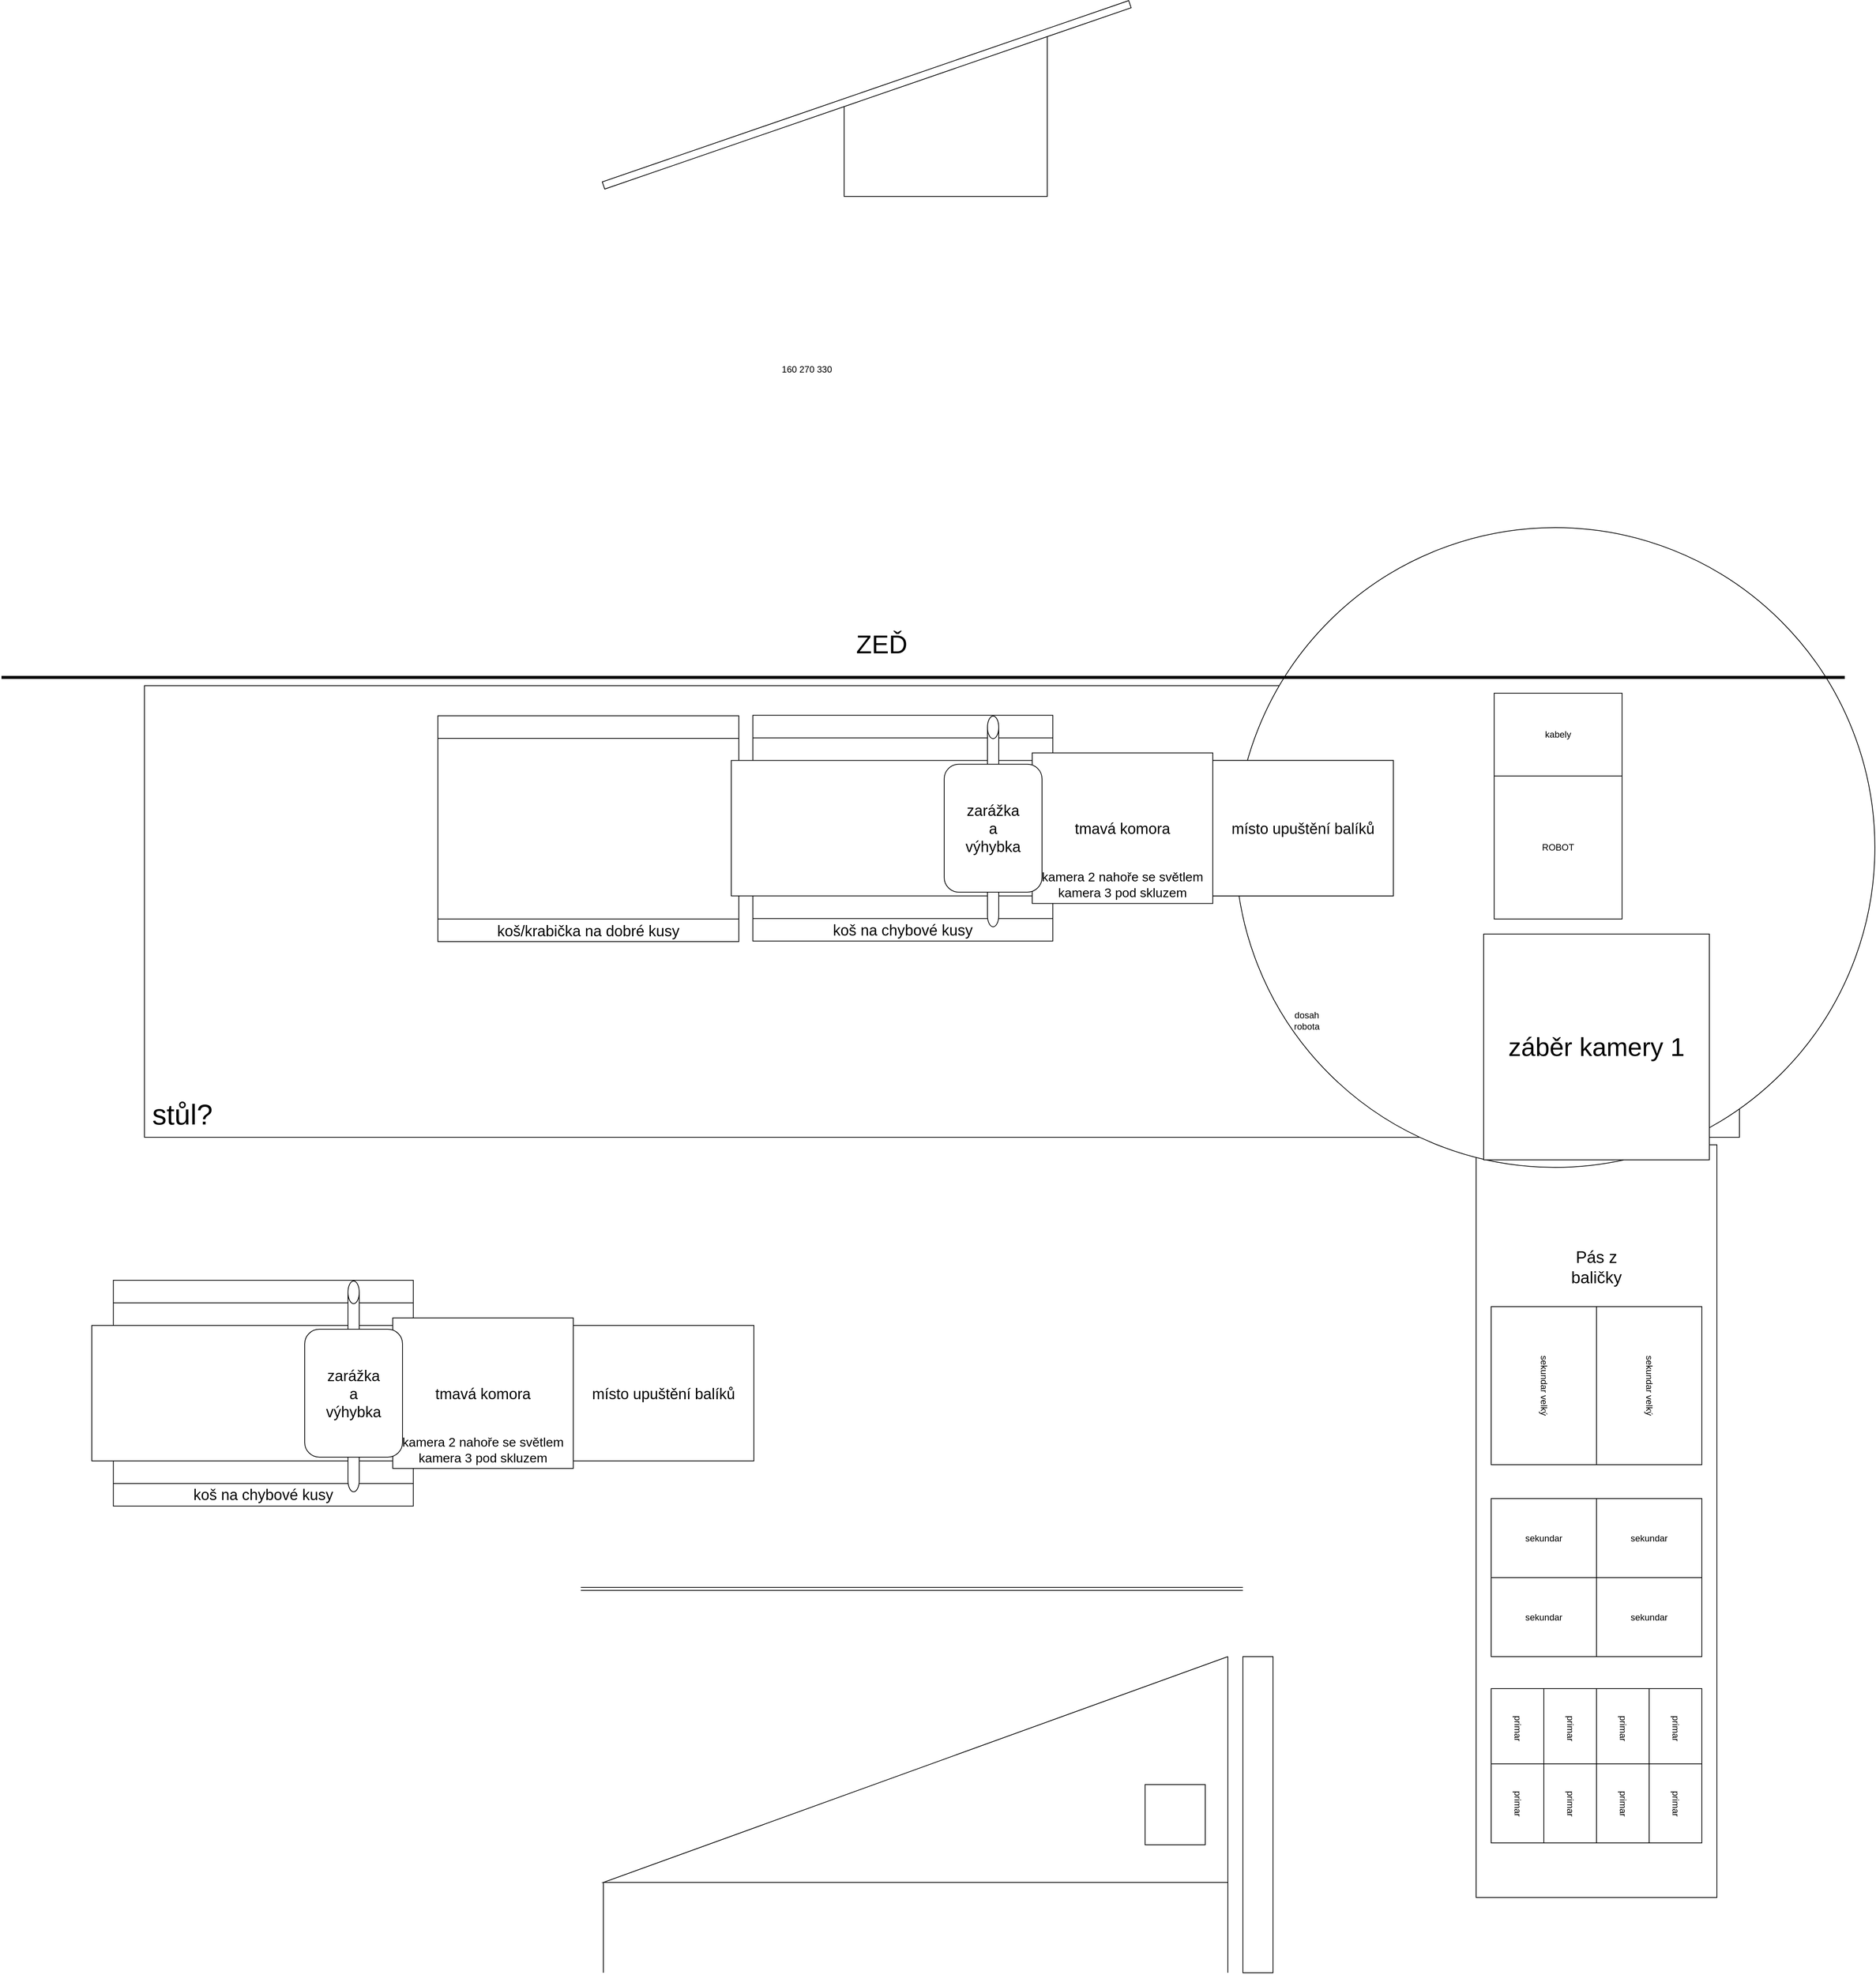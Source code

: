 <mxfile version="21.6.2" type="device">
  <diagram name="Stránka-1" id="gMQlxFLUS9q18lHNd00O">
    <mxGraphModel dx="5297" dy="3309" grid="1" gridSize="10" guides="1" tooltips="1" connect="1" arrows="1" fold="1" page="0" pageScale="1" pageWidth="827" pageHeight="1169" math="0" shadow="0">
      <root>
        <mxCell id="0" />
        <mxCell id="1" parent="0" />
        <mxCell id="EA2Wmdj7KJ3M2PFb7_P4-71" value="" style="shape=process;whiteSpace=wrap;html=1;backgroundOutline=1;rotation=90;labelPosition=center;verticalLabelPosition=middle;align=center;verticalAlign=middle;" vertex="1" parent="1">
          <mxGeometry x="-602" y="550.667" width="300" height="398.671" as="geometry" />
        </mxCell>
        <mxCell id="EA2Wmdj7KJ3M2PFb7_P4-70" value="koš na chybové kusy" style="text;html=1;strokeColor=none;fillColor=none;align=center;verticalAlign=middle;whiteSpace=wrap;rounded=0;fontSize=20;" vertex="1" parent="1">
          <mxGeometry x="-637" y="869.34" width="370" height="29.9" as="geometry" />
        </mxCell>
        <mxCell id="EA2Wmdj7KJ3M2PFb7_P4-13" value="" style="rounded=0;whiteSpace=wrap;html=1;" vertex="1" parent="1">
          <mxGeometry x="-610" y="-190" width="2120" height="600" as="geometry" />
        </mxCell>
        <mxCell id="EA2Wmdj7KJ3M2PFb7_P4-55" value="" style="group" vertex="1" connectable="0" parent="1">
          <mxGeometry x="-220" y="-150" width="400" height="300" as="geometry" />
        </mxCell>
        <mxCell id="EA2Wmdj7KJ3M2PFb7_P4-51" value="" style="shape=process;whiteSpace=wrap;html=1;backgroundOutline=1;rotation=90;labelPosition=center;verticalLabelPosition=middle;align=center;verticalAlign=middle;" vertex="1" parent="EA2Wmdj7KJ3M2PFb7_P4-55">
          <mxGeometry x="50" y="-50" width="300" height="400" as="geometry" />
        </mxCell>
        <mxCell id="EA2Wmdj7KJ3M2PFb7_P4-52" value="koš/krabička na dobré kusy" style="text;html=1;strokeColor=none;fillColor=none;align=center;verticalAlign=middle;whiteSpace=wrap;rounded=0;fontSize=20;" vertex="1" parent="EA2Wmdj7KJ3M2PFb7_P4-55">
          <mxGeometry x="15" y="270" width="370" height="30" as="geometry" />
        </mxCell>
        <mxCell id="EA2Wmdj7KJ3M2PFb7_P4-11" value="" style="rounded=0;whiteSpace=wrap;html=1;" vertex="1" parent="1">
          <mxGeometry x="1160" y="420" width="320" height="1000" as="geometry" />
        </mxCell>
        <mxCell id="EA2Wmdj7KJ3M2PFb7_P4-4" value="primar" style="rounded=0;whiteSpace=wrap;html=1;rotation=90;" vertex="1" parent="1">
          <mxGeometry x="1372.5" y="1160" width="105" height="70" as="geometry" />
        </mxCell>
        <mxCell id="EA2Wmdj7KJ3M2PFb7_P4-5" value="sekundar" style="rounded=0;whiteSpace=wrap;html=1;" vertex="1" parent="1">
          <mxGeometry x="1180" y="890" width="140" height="105" as="geometry" />
        </mxCell>
        <mxCell id="EA2Wmdj7KJ3M2PFb7_P4-7" value="sekundar velký" style="rounded=0;whiteSpace=wrap;html=1;rotation=90;" vertex="1" parent="1">
          <mxGeometry x="1285" y="670" width="210" height="140" as="geometry" />
        </mxCell>
        <mxCell id="EA2Wmdj7KJ3M2PFb7_P4-12" value="Pás z baličky" style="text;html=1;strokeColor=none;fillColor=none;align=center;verticalAlign=middle;whiteSpace=wrap;rounded=0;fontSize=22;" vertex="1" parent="1">
          <mxGeometry x="1255" y="535" width="130" height="95" as="geometry" />
        </mxCell>
        <mxCell id="EA2Wmdj7KJ3M2PFb7_P4-14" value="sekundar velký" style="rounded=0;whiteSpace=wrap;html=1;rotation=90;" vertex="1" parent="1">
          <mxGeometry x="1145" y="670" width="210" height="140" as="geometry" />
        </mxCell>
        <mxCell id="EA2Wmdj7KJ3M2PFb7_P4-15" value="sekundar" style="rounded=0;whiteSpace=wrap;html=1;" vertex="1" parent="1">
          <mxGeometry x="1180" y="995" width="140" height="105" as="geometry" />
        </mxCell>
        <mxCell id="EA2Wmdj7KJ3M2PFb7_P4-16" value="sekundar" style="rounded=0;whiteSpace=wrap;html=1;" vertex="1" parent="1">
          <mxGeometry x="1320" y="890" width="140" height="105" as="geometry" />
        </mxCell>
        <mxCell id="EA2Wmdj7KJ3M2PFb7_P4-17" value="sekundar" style="rounded=0;whiteSpace=wrap;html=1;" vertex="1" parent="1">
          <mxGeometry x="1320" y="995" width="140" height="105" as="geometry" />
        </mxCell>
        <mxCell id="EA2Wmdj7KJ3M2PFb7_P4-18" value="primar" style="rounded=0;whiteSpace=wrap;html=1;rotation=90;" vertex="1" parent="1">
          <mxGeometry x="1302.5" y="1160" width="105" height="70" as="geometry" />
        </mxCell>
        <mxCell id="EA2Wmdj7KJ3M2PFb7_P4-19" value="primar" style="rounded=0;whiteSpace=wrap;html=1;rotation=90;" vertex="1" parent="1">
          <mxGeometry x="1372.5" y="1260" width="105" height="70" as="geometry" />
        </mxCell>
        <mxCell id="EA2Wmdj7KJ3M2PFb7_P4-20" value="primar" style="rounded=0;whiteSpace=wrap;html=1;rotation=90;" vertex="1" parent="1">
          <mxGeometry x="1302.5" y="1260" width="105" height="70" as="geometry" />
        </mxCell>
        <mxCell id="EA2Wmdj7KJ3M2PFb7_P4-21" value="primar" style="rounded=0;whiteSpace=wrap;html=1;rotation=90;" vertex="1" parent="1">
          <mxGeometry x="1232.5" y="1160" width="105" height="70" as="geometry" />
        </mxCell>
        <mxCell id="EA2Wmdj7KJ3M2PFb7_P4-22" value="primar" style="rounded=0;whiteSpace=wrap;html=1;rotation=90;" vertex="1" parent="1">
          <mxGeometry x="1162.5" y="1160" width="105" height="70" as="geometry" />
        </mxCell>
        <mxCell id="EA2Wmdj7KJ3M2PFb7_P4-23" value="primar" style="rounded=0;whiteSpace=wrap;html=1;rotation=90;" vertex="1" parent="1">
          <mxGeometry x="1232.5" y="1260" width="105" height="70" as="geometry" />
        </mxCell>
        <mxCell id="EA2Wmdj7KJ3M2PFb7_P4-24" value="primar" style="rounded=0;whiteSpace=wrap;html=1;rotation=90;" vertex="1" parent="1">
          <mxGeometry x="1162.5" y="1260" width="105" height="70" as="geometry" />
        </mxCell>
        <mxCell id="EA2Wmdj7KJ3M2PFb7_P4-28" value="ZEĎ" style="text;html=1;strokeColor=none;fillColor=none;align=center;verticalAlign=middle;whiteSpace=wrap;rounded=0;fontSize=34;" vertex="1" parent="1">
          <mxGeometry x="270" y="-310" width="200" height="130" as="geometry" />
        </mxCell>
        <mxCell id="EA2Wmdj7KJ3M2PFb7_P4-30" value="" style="group" vertex="1" connectable="0" parent="1">
          <mxGeometry x="840" y="-400" width="849.99" height="850" as="geometry" />
        </mxCell>
        <mxCell id="EA2Wmdj7KJ3M2PFb7_P4-8" value="" style="ellipse;whiteSpace=wrap;html=1;aspect=fixed;" vertex="1" parent="EA2Wmdj7KJ3M2PFb7_P4-30">
          <mxGeometry width="849.99" height="849.99" as="geometry" />
        </mxCell>
        <mxCell id="EA2Wmdj7KJ3M2PFb7_P4-2" value="ROBOT" style="rounded=0;whiteSpace=wrap;html=1;" vertex="1" parent="EA2Wmdj7KJ3M2PFb7_P4-30">
          <mxGeometry x="343.99" y="329.994" width="170" height="190.002" as="geometry" />
        </mxCell>
        <mxCell id="EA2Wmdj7KJ3M2PFb7_P4-3" value="kabely" style="rounded=0;whiteSpace=wrap;html=1;" vertex="1" parent="EA2Wmdj7KJ3M2PFb7_P4-30">
          <mxGeometry x="343.99" y="219.993" width="170" height="110.001" as="geometry" />
        </mxCell>
        <mxCell id="EA2Wmdj7KJ3M2PFb7_P4-10" value="dosah robota" style="text;html=1;strokeColor=none;fillColor=none;align=center;verticalAlign=middle;whiteSpace=wrap;rounded=0;" vertex="1" parent="EA2Wmdj7KJ3M2PFb7_P4-30">
          <mxGeometry x="64.99" y="639.998" width="60" height="30.0" as="geometry" />
        </mxCell>
        <mxCell id="EA2Wmdj7KJ3M2PFb7_P4-31" value="záběr kamery 1" style="whiteSpace=wrap;html=1;aspect=fixed;fontSize=34;" vertex="1" parent="EA2Wmdj7KJ3M2PFb7_P4-30">
          <mxGeometry x="330" y="539.996" width="300" height="300" as="geometry" />
        </mxCell>
        <mxCell id="EA2Wmdj7KJ3M2PFb7_P4-81" value="" style="shape=process;whiteSpace=wrap;html=1;backgroundOutline=1;rotation=90;labelPosition=center;verticalLabelPosition=middle;align=center;verticalAlign=middle;" vertex="1" parent="EA2Wmdj7KJ3M2PFb7_P4-30">
          <mxGeometry x="-592" y="199.997" width="300" height="398.671" as="geometry" />
        </mxCell>
        <mxCell id="EA2Wmdj7KJ3M2PFb7_P4-82" value="koš na chybové kusy" style="text;html=1;strokeColor=none;fillColor=none;align=center;verticalAlign=middle;whiteSpace=wrap;rounded=0;fontSize=20;" vertex="1" parent="EA2Wmdj7KJ3M2PFb7_P4-30">
          <mxGeometry x="-627" y="518.67" width="370" height="29.9" as="geometry" />
        </mxCell>
        <mxCell id="EA2Wmdj7KJ3M2PFb7_P4-83" value="" style="rounded=0;whiteSpace=wrap;html=1;container=0;" vertex="1" parent="EA2Wmdj7KJ3M2PFb7_P4-30">
          <mxGeometry x="-670" y="309.33" width="880" height="180" as="geometry" />
        </mxCell>
        <mxCell id="EA2Wmdj7KJ3M2PFb7_P4-84" value="místo upuštění balíků" style="rounded=0;whiteSpace=wrap;html=1;fontSize=20;container=0;" vertex="1" parent="EA2Wmdj7KJ3M2PFb7_P4-30">
          <mxGeometry x="-30" y="309.33" width="240" height="180" as="geometry" />
        </mxCell>
        <mxCell id="EA2Wmdj7KJ3M2PFb7_P4-85" value="tmavá komora" style="rounded=0;whiteSpace=wrap;html=1;fontSize=20;container=0;" vertex="1" parent="EA2Wmdj7KJ3M2PFb7_P4-30">
          <mxGeometry x="-270" y="299.33" width="240" height="200" as="geometry" />
        </mxCell>
        <mxCell id="EA2Wmdj7KJ3M2PFb7_P4-86" value="" style="shape=cylinder3;whiteSpace=wrap;html=1;boundedLbl=1;backgroundOutline=1;size=15;container=0;" vertex="1" parent="EA2Wmdj7KJ3M2PFb7_P4-30">
          <mxGeometry x="-329.5" y="450.33" width="15" height="80" as="geometry" />
        </mxCell>
        <mxCell id="EA2Wmdj7KJ3M2PFb7_P4-87" value="" style="shape=cylinder3;whiteSpace=wrap;html=1;boundedLbl=1;backgroundOutline=1;size=15;container=0;" vertex="1" parent="EA2Wmdj7KJ3M2PFb7_P4-30">
          <mxGeometry x="-329.5" y="250.33" width="15" height="80" as="geometry" />
        </mxCell>
        <mxCell id="EA2Wmdj7KJ3M2PFb7_P4-88" value="zarážka&lt;br style=&quot;font-size: 20px;&quot;&gt;a&lt;br style=&quot;font-size: 20px;&quot;&gt;výhybka" style="rounded=1;whiteSpace=wrap;html=1;fontSize=20;container=0;" vertex="1" parent="EA2Wmdj7KJ3M2PFb7_P4-30">
          <mxGeometry x="-387" y="314.33" width="130" height="170" as="geometry" />
        </mxCell>
        <mxCell id="EA2Wmdj7KJ3M2PFb7_P4-89" value="kamera 2 nahoře se světlem&lt;br style=&quot;font-size: 17px;&quot;&gt;kamera 3 pod skluzem" style="text;html=1;strokeColor=none;fillColor=none;align=center;verticalAlign=middle;whiteSpace=wrap;rounded=0;fontSize=17;container=0;" vertex="1" parent="EA2Wmdj7KJ3M2PFb7_P4-30">
          <mxGeometry x="-285" y="430.33" width="270" height="90" as="geometry" />
        </mxCell>
        <mxCell id="EA2Wmdj7KJ3M2PFb7_P4-27" value="" style="endArrow=none;html=1;rounded=0;strokeWidth=4;" edge="1" parent="1">
          <mxGeometry width="50" height="50" relative="1" as="geometry">
            <mxPoint x="-800" y="-201" as="sourcePoint" />
            <mxPoint x="1650" y="-201" as="targetPoint" />
          </mxGeometry>
        </mxCell>
        <mxCell id="EA2Wmdj7KJ3M2PFb7_P4-44" value="160 270 330" style="text;html=1;align=center;verticalAlign=middle;resizable=0;points=[];autosize=1;strokeColor=none;fillColor=none;" vertex="1" parent="1">
          <mxGeometry x="225" y="-625" width="90" height="30" as="geometry" />
        </mxCell>
        <mxCell id="EA2Wmdj7KJ3M2PFb7_P4-47" value="" style="endArrow=none;html=1;rounded=0;" edge="1" parent="1">
          <mxGeometry width="50" height="50" relative="1" as="geometry">
            <mxPoint x="590" y="-1060" as="sourcePoint" />
            <mxPoint x="320" y="-970" as="targetPoint" />
            <Array as="points">
              <mxPoint x="590" y="-840" />
              <mxPoint x="320" y="-840" />
            </Array>
          </mxGeometry>
        </mxCell>
        <mxCell id="EA2Wmdj7KJ3M2PFb7_P4-49" value="" style="rounded=0;whiteSpace=wrap;html=1;rotation=341;" vertex="1" parent="1">
          <mxGeometry x="-20" y="-980" width="740" height="10" as="geometry" />
        </mxCell>
        <mxCell id="EA2Wmdj7KJ3M2PFb7_P4-50" value="stůl?" style="text;html=1;align=center;verticalAlign=middle;resizable=0;points=[];autosize=1;strokeColor=none;fillColor=none;fontSize=38;" vertex="1" parent="1">
          <mxGeometry x="-610" y="350" width="100" height="60" as="geometry" />
        </mxCell>
        <mxCell id="EA2Wmdj7KJ3M2PFb7_P4-62" value="" style="rounded=0;whiteSpace=wrap;html=1;container=0;" vertex="1" parent="1">
          <mxGeometry x="-680" y="660" width="880" height="180" as="geometry" />
        </mxCell>
        <mxCell id="EA2Wmdj7KJ3M2PFb7_P4-63" value="místo upuštění balíků" style="rounded=0;whiteSpace=wrap;html=1;fontSize=20;container=0;" vertex="1" parent="1">
          <mxGeometry x="-40" y="660" width="240" height="180" as="geometry" />
        </mxCell>
        <mxCell id="EA2Wmdj7KJ3M2PFb7_P4-64" value="tmavá komora" style="rounded=0;whiteSpace=wrap;html=1;fontSize=20;container=0;" vertex="1" parent="1">
          <mxGeometry x="-280" y="650" width="240" height="200" as="geometry" />
        </mxCell>
        <mxCell id="EA2Wmdj7KJ3M2PFb7_P4-65" value="" style="shape=cylinder3;whiteSpace=wrap;html=1;boundedLbl=1;backgroundOutline=1;size=15;container=0;" vertex="1" parent="1">
          <mxGeometry x="-339.5" y="801" width="15" height="80" as="geometry" />
        </mxCell>
        <mxCell id="EA2Wmdj7KJ3M2PFb7_P4-66" value="" style="shape=cylinder3;whiteSpace=wrap;html=1;boundedLbl=1;backgroundOutline=1;size=15;container=0;" vertex="1" parent="1">
          <mxGeometry x="-339.5" y="601" width="15" height="80" as="geometry" />
        </mxCell>
        <mxCell id="EA2Wmdj7KJ3M2PFb7_P4-67" value="zarážka&lt;br style=&quot;font-size: 20px;&quot;&gt;a&lt;br style=&quot;font-size: 20px;&quot;&gt;výhybka" style="rounded=1;whiteSpace=wrap;html=1;fontSize=20;container=0;" vertex="1" parent="1">
          <mxGeometry x="-397" y="665" width="130" height="170" as="geometry" />
        </mxCell>
        <mxCell id="EA2Wmdj7KJ3M2PFb7_P4-68" value="kamera 2 nahoře se světlem&lt;br style=&quot;font-size: 17px;&quot;&gt;kamera 3 pod skluzem" style="text;html=1;strokeColor=none;fillColor=none;align=center;verticalAlign=middle;whiteSpace=wrap;rounded=0;fontSize=17;container=0;" vertex="1" parent="1">
          <mxGeometry x="-295" y="781" width="270" height="90" as="geometry" />
        </mxCell>
        <mxCell id="EA2Wmdj7KJ3M2PFb7_P4-90" value="" style="shape=link;html=1;rounded=0;exitX=1;exitY=1;exitDx=0;exitDy=0;entryX=0;entryY=1;entryDx=0;entryDy=0;" edge="1" parent="1">
          <mxGeometry width="100" relative="1" as="geometry">
            <mxPoint x="850" y="1010" as="sourcePoint" />
            <mxPoint x="-30" y="1010" as="targetPoint" />
          </mxGeometry>
        </mxCell>
        <mxCell id="EA2Wmdj7KJ3M2PFb7_P4-93" value="" style="endArrow=none;html=1;rounded=0;" edge="1" parent="1">
          <mxGeometry width="50" height="50" relative="1" as="geometry">
            <mxPoint x="830" y="1520" as="sourcePoint" />
            <mxPoint x="830" y="1100" as="targetPoint" />
          </mxGeometry>
        </mxCell>
        <mxCell id="EA2Wmdj7KJ3M2PFb7_P4-97" value="" style="endArrow=none;html=1;rounded=0;" edge="1" parent="1">
          <mxGeometry width="50" height="50" relative="1" as="geometry">
            <mxPoint x="830" y="1100" as="sourcePoint" />
            <mxPoint x="830" y="1100" as="targetPoint" />
            <Array as="points">
              <mxPoint y="1400" />
              <mxPoint x="830" y="1400" />
            </Array>
          </mxGeometry>
        </mxCell>
        <mxCell id="EA2Wmdj7KJ3M2PFb7_P4-98" value="" style="endArrow=none;html=1;rounded=0;" edge="1" parent="1">
          <mxGeometry width="50" height="50" relative="1" as="geometry">
            <mxPoint y="1520" as="sourcePoint" />
            <mxPoint y="1400" as="targetPoint" />
          </mxGeometry>
        </mxCell>
        <mxCell id="EA2Wmdj7KJ3M2PFb7_P4-99" value="" style="whiteSpace=wrap;html=1;aspect=fixed;" vertex="1" parent="1">
          <mxGeometry x="720" y="1270" width="80" height="80" as="geometry" />
        </mxCell>
        <mxCell id="EA2Wmdj7KJ3M2PFb7_P4-100" value="" style="rounded=0;whiteSpace=wrap;html=1;" vertex="1" parent="1">
          <mxGeometry x="850" y="1100" width="40" height="420" as="geometry" />
        </mxCell>
      </root>
    </mxGraphModel>
  </diagram>
</mxfile>

